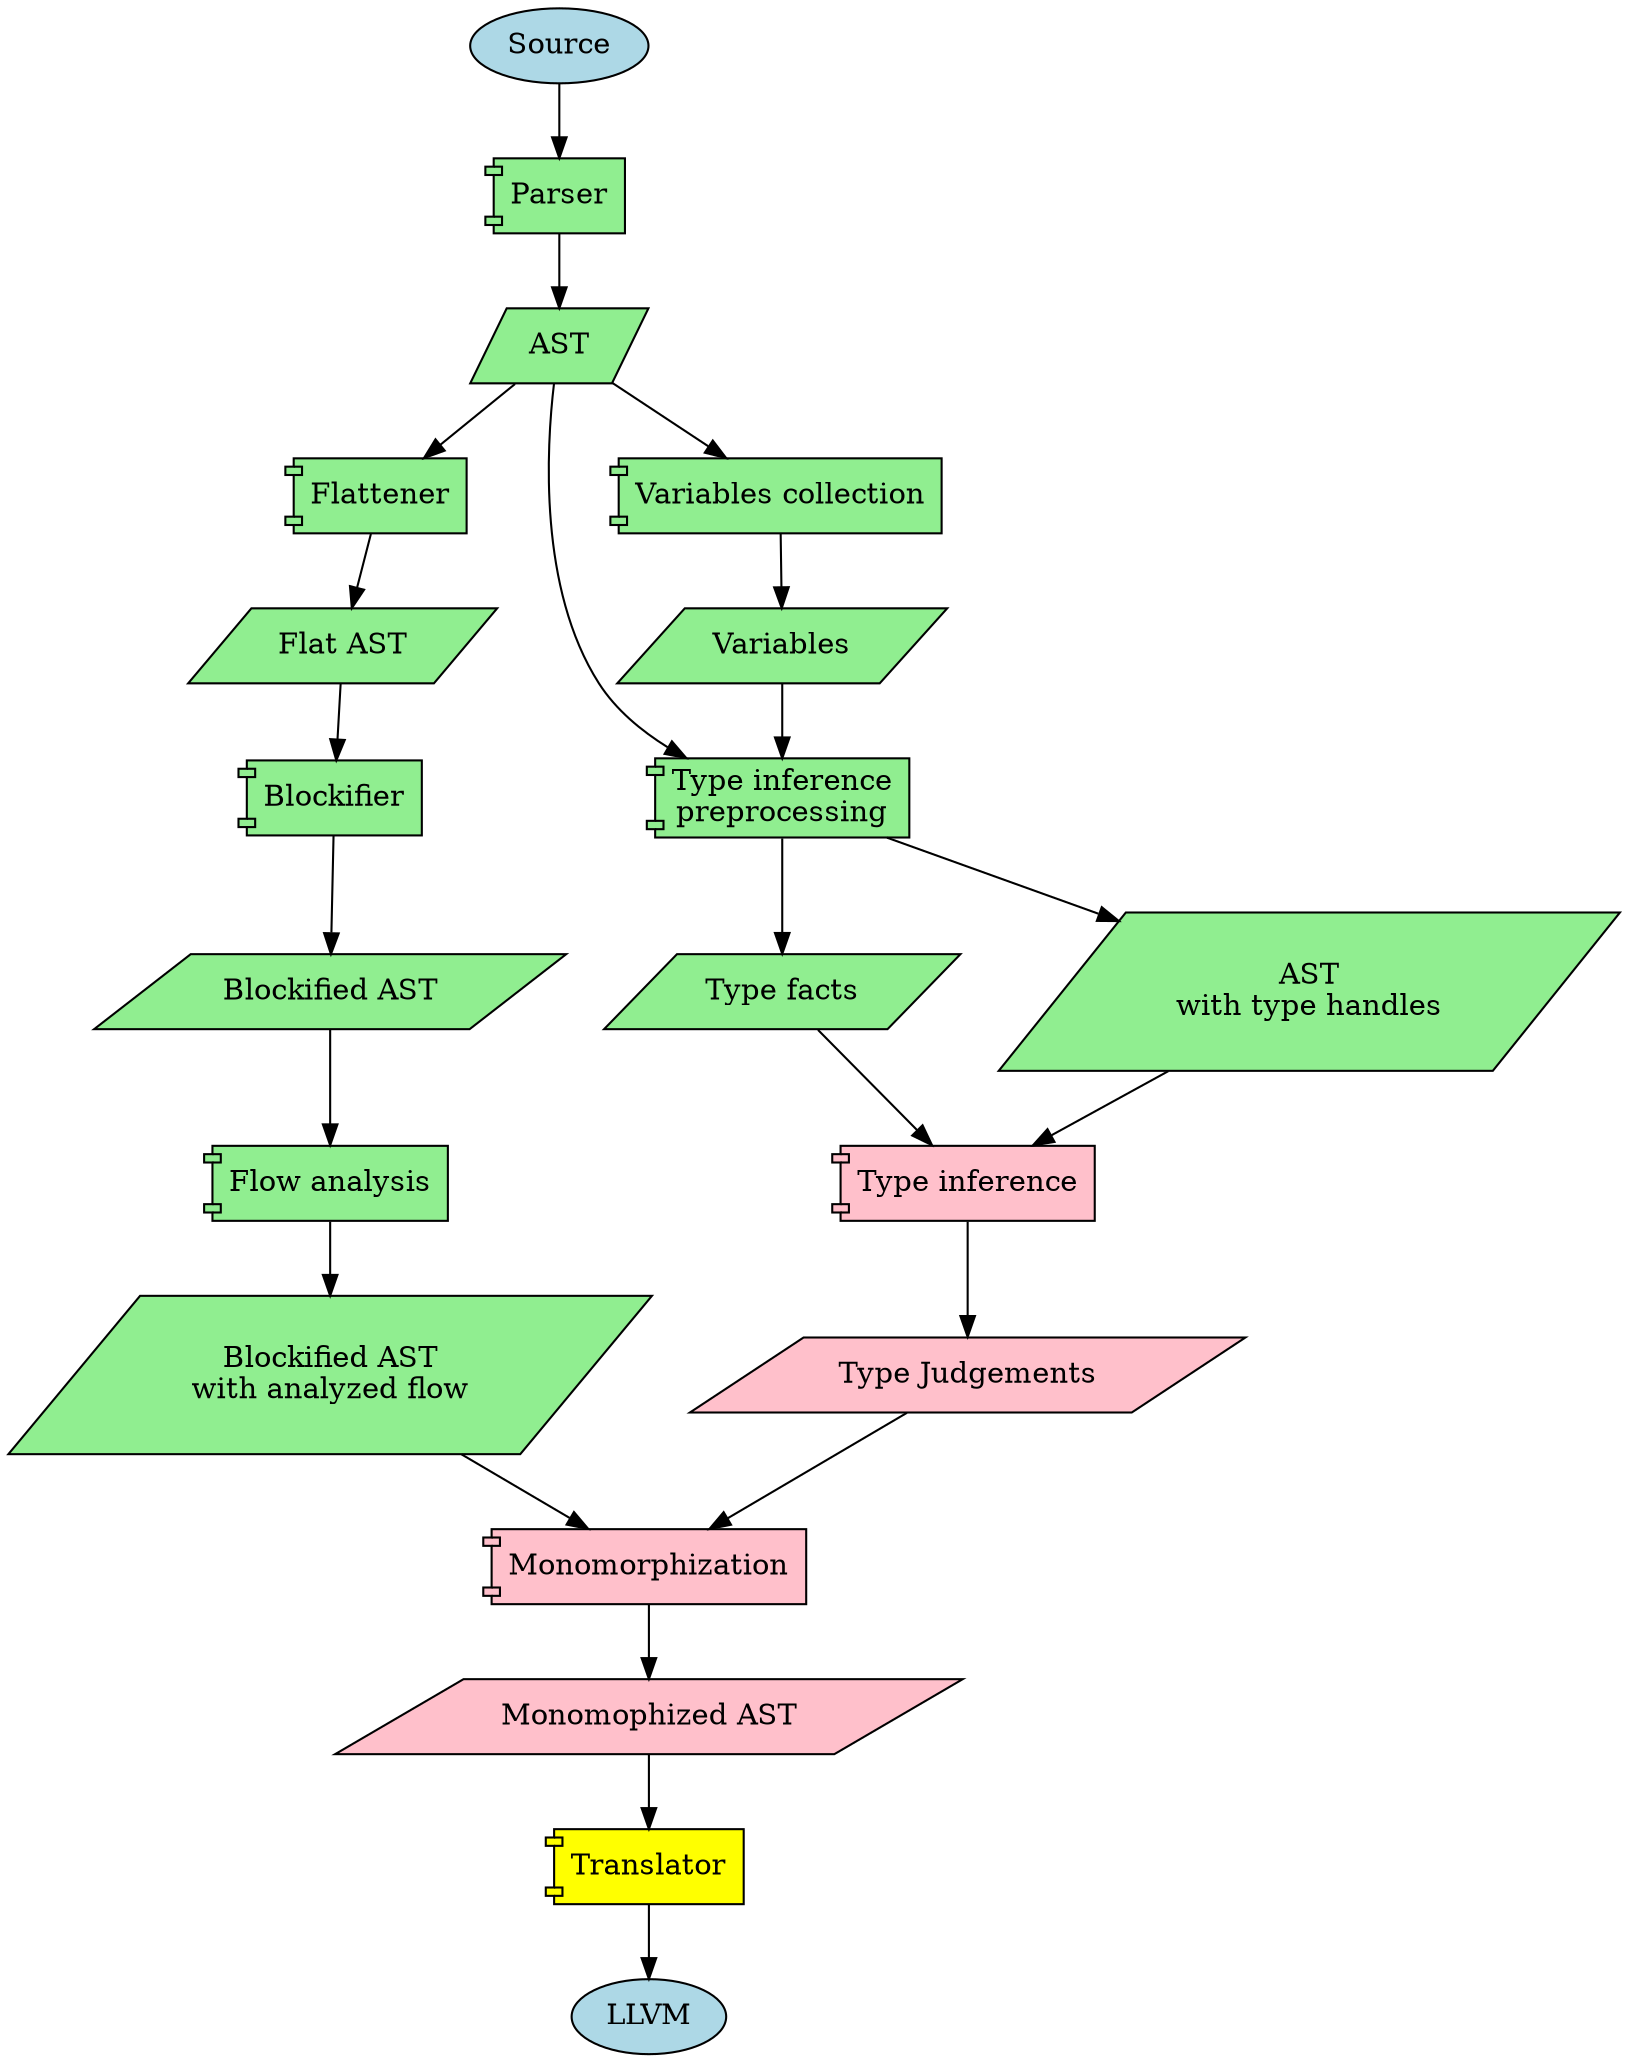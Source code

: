 digraph {
    node [style="filled"]

    subgraph ends {
        node [shape="ellipse"]

        Source [fillcolor="lightblue"]
        LLVM [fillcolor="lightblue"]
    }

    subgraph data {
        node [shape="parallelogram"]

        AST [fillcolor="lightgreen"]
        Facts [label="Type facts", fillcolor="lightgreen"]
        Variables [label="Variables", fillcolor="lightgreen"]
        ASTTypeHandles [label="AST\nwith type handles", fillcolor="lightgreen"]
        Judgements [label="Type Judgements", fillcolor="pink"]
        FlatAST [label="Flat AST", fillcolor="lightgreen"]
        BlockifiedAST [label="Blockified AST", fillcolor="lightgreen"]
        BlockifiedASTAnnots [label="Blockified AST\nwith analyzed flow", fillcolor="lightgreen"]
        MonoAST [label="Monomophized AST", fillcolor="pink"]
    }

    subgraph components {
        node [shape="component"]

        Parser [fillcolor="lightgreen"]
        Flattener [fillcolor="lightgreen"]
        InferPre [label="Type inference\npreprocessing", fillcolor="lightgreen"]
        VariableMining [label="Variables collection", fillcolor="lightgreen"]
        Infer [label="Type inference", fillcolor="pink"]
        Blockifier [fillcolor="lightgreen"]
        FlowAnalysis [label="Flow analysis", fillcolor="lightgreen"]
        Monomorphization [fillcolor="pink"]
        Translator [fillcolor="yellow"]
    }

    subgraph decisions {
        node [shape="diamond"]
    }

    Source -> Parser -> AST
    AST -> Flattener -> FlatAST
    AST -> VariableMining -> Variables -> InferPre
    AST -> InferPre -> { Facts ASTTypeHandles } -> Infer -> Judgements -> Monomorphization
    FlatAST -> Blockifier -> BlockifiedAST
    BlockifiedAST -> FlowAnalysis -> BlockifiedASTAnnots
    BlockifiedASTAnnots -> Monomorphization -> MonoAST
    MonoAST -> Translator -> LLVM
}
